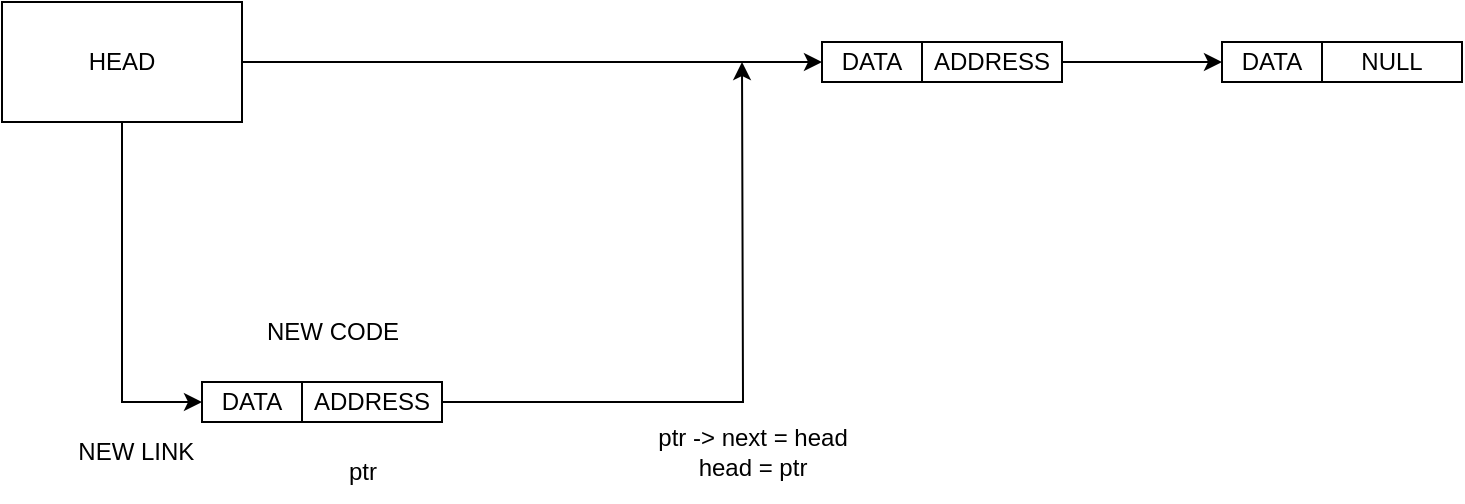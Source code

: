 <mxfile version="25.0.3">
  <diagram name="Page-1" id="Tjc17NIXH_0gy2ZELR0H">
    <mxGraphModel dx="1221" dy="731" grid="1" gridSize="10" guides="1" tooltips="1" connect="1" arrows="1" fold="1" page="1" pageScale="1" pageWidth="850" pageHeight="1100" math="0" shadow="0">
      <root>
        <mxCell id="0" />
        <mxCell id="1" parent="0" />
        <mxCell id="stCPFP1H5lYTBOyLpdsh-2" style="edgeStyle=orthogonalEdgeStyle;rounded=0;orthogonalLoop=1;jettySize=auto;html=1;" edge="1" parent="1" source="stCPFP1H5lYTBOyLpdsh-1" target="stCPFP1H5lYTBOyLpdsh-3">
          <mxGeometry relative="1" as="geometry">
            <mxPoint x="520" y="220" as="targetPoint" />
          </mxGeometry>
        </mxCell>
        <mxCell id="stCPFP1H5lYTBOyLpdsh-10" style="edgeStyle=orthogonalEdgeStyle;rounded=0;orthogonalLoop=1;jettySize=auto;html=1;exitX=0.5;exitY=1;exitDx=0;exitDy=0;entryX=0;entryY=0.5;entryDx=0;entryDy=0;" edge="1" parent="1" source="stCPFP1H5lYTBOyLpdsh-1" target="stCPFP1H5lYTBOyLpdsh-8">
          <mxGeometry relative="1" as="geometry" />
        </mxCell>
        <mxCell id="stCPFP1H5lYTBOyLpdsh-1" value="HEAD" style="rounded=0;whiteSpace=wrap;html=1;" vertex="1" parent="1">
          <mxGeometry x="50" y="190" width="120" height="60" as="geometry" />
        </mxCell>
        <mxCell id="stCPFP1H5lYTBOyLpdsh-3" value="DATA" style="rounded=0;whiteSpace=wrap;html=1;" vertex="1" parent="1">
          <mxGeometry x="460" y="210" width="50" height="20" as="geometry" />
        </mxCell>
        <mxCell id="stCPFP1H5lYTBOyLpdsh-12" style="edgeStyle=orthogonalEdgeStyle;rounded=0;orthogonalLoop=1;jettySize=auto;html=1;exitX=1;exitY=0.5;exitDx=0;exitDy=0;" edge="1" parent="1" source="stCPFP1H5lYTBOyLpdsh-4">
          <mxGeometry relative="1" as="geometry">
            <mxPoint x="660" y="220" as="targetPoint" />
          </mxGeometry>
        </mxCell>
        <mxCell id="stCPFP1H5lYTBOyLpdsh-4" value="ADDRESS" style="rounded=0;whiteSpace=wrap;html=1;" vertex="1" parent="1">
          <mxGeometry x="510" y="210" width="70" height="20" as="geometry" />
        </mxCell>
        <mxCell id="stCPFP1H5lYTBOyLpdsh-8" value="DATA" style="rounded=0;whiteSpace=wrap;html=1;" vertex="1" parent="1">
          <mxGeometry x="150" y="380" width="50" height="20" as="geometry" />
        </mxCell>
        <mxCell id="stCPFP1H5lYTBOyLpdsh-11" style="edgeStyle=orthogonalEdgeStyle;rounded=0;orthogonalLoop=1;jettySize=auto;html=1;exitX=1;exitY=0.5;exitDx=0;exitDy=0;" edge="1" parent="1" source="stCPFP1H5lYTBOyLpdsh-9">
          <mxGeometry relative="1" as="geometry">
            <mxPoint x="420" y="220" as="targetPoint" />
          </mxGeometry>
        </mxCell>
        <mxCell id="stCPFP1H5lYTBOyLpdsh-9" value="ADDRESS" style="rounded=0;whiteSpace=wrap;html=1;" vertex="1" parent="1">
          <mxGeometry x="200" y="380" width="70" height="20" as="geometry" />
        </mxCell>
        <mxCell id="stCPFP1H5lYTBOyLpdsh-13" value="DATA" style="rounded=0;whiteSpace=wrap;html=1;" vertex="1" parent="1">
          <mxGeometry x="660" y="210" width="50" height="20" as="geometry" />
        </mxCell>
        <mxCell id="stCPFP1H5lYTBOyLpdsh-14" value="NULL" style="rounded=0;whiteSpace=wrap;html=1;" vertex="1" parent="1">
          <mxGeometry x="710" y="210" width="70" height="20" as="geometry" />
        </mxCell>
        <mxCell id="stCPFP1H5lYTBOyLpdsh-15" value="NEW CODE" style="text;html=1;align=center;verticalAlign=middle;resizable=0;points=[];autosize=1;strokeColor=none;fillColor=none;" vertex="1" parent="1">
          <mxGeometry x="170" y="340" width="90" height="30" as="geometry" />
        </mxCell>
        <mxCell id="stCPFP1H5lYTBOyLpdsh-16" value="&amp;nbsp;NEW LINK" style="text;html=1;align=center;verticalAlign=middle;resizable=0;points=[];autosize=1;strokeColor=none;fillColor=none;" vertex="1" parent="1">
          <mxGeometry x="75" y="400" width="80" height="30" as="geometry" />
        </mxCell>
        <mxCell id="stCPFP1H5lYTBOyLpdsh-17" value="ptr" style="text;html=1;align=center;verticalAlign=middle;resizable=0;points=[];autosize=1;strokeColor=none;fillColor=none;" vertex="1" parent="1">
          <mxGeometry x="210" y="410" width="40" height="30" as="geometry" />
        </mxCell>
        <mxCell id="stCPFP1H5lYTBOyLpdsh-18" value="ptr -&amp;gt; next = head&lt;div&gt;head = ptr&lt;/div&gt;" style="text;html=1;align=center;verticalAlign=middle;resizable=0;points=[];autosize=1;strokeColor=none;fillColor=none;" vertex="1" parent="1">
          <mxGeometry x="365" y="395" width="120" height="40" as="geometry" />
        </mxCell>
      </root>
    </mxGraphModel>
  </diagram>
</mxfile>
